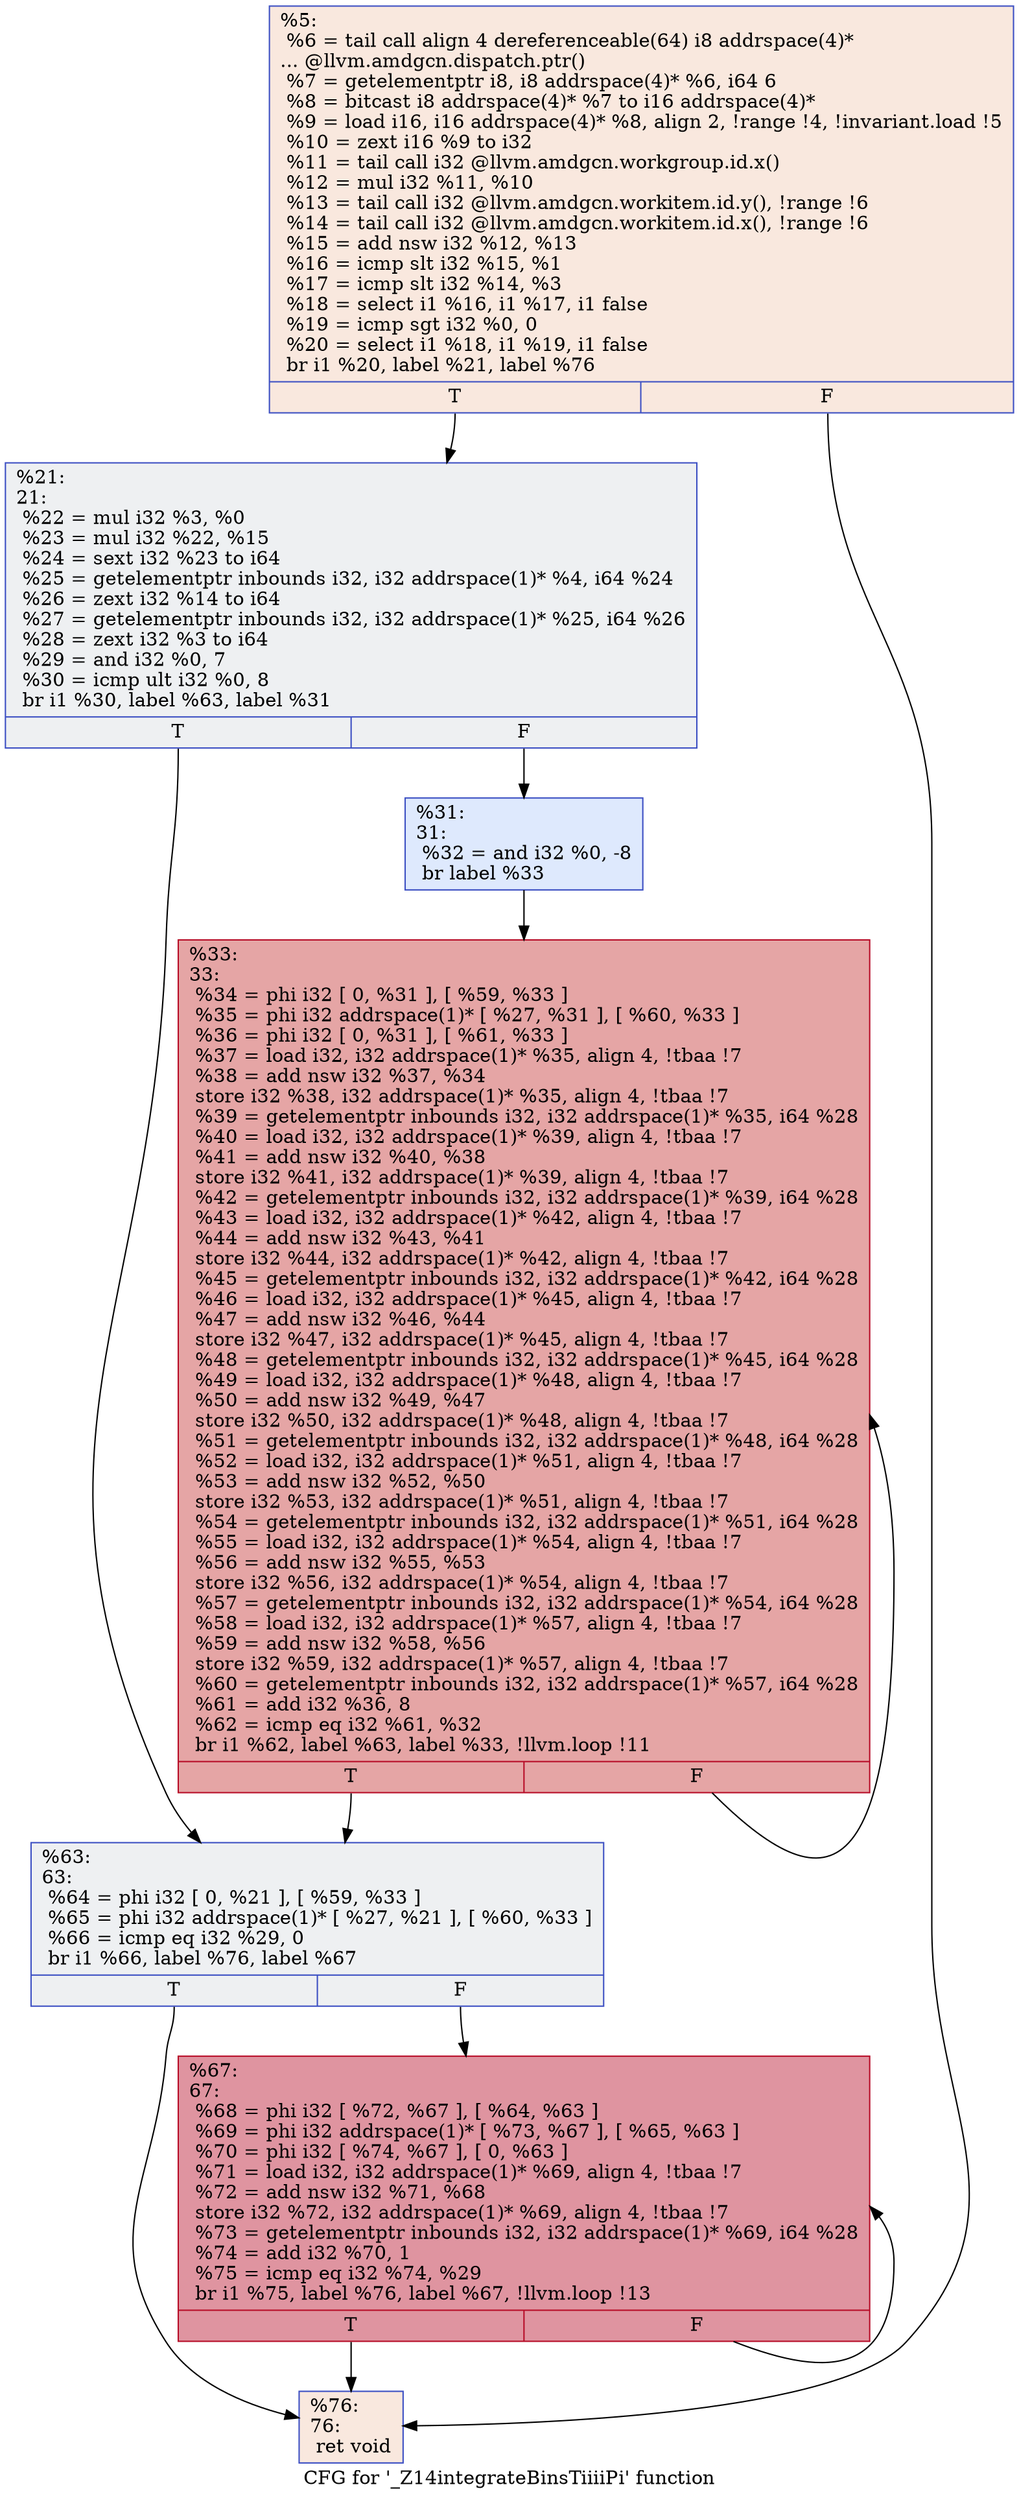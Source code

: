 digraph "CFG for '_Z14integrateBinsTiiiiPi' function" {
	label="CFG for '_Z14integrateBinsTiiiiPi' function";

	Node0x530cd10 [shape=record,color="#3d50c3ff", style=filled, fillcolor="#f2cab570",label="{%5:\l  %6 = tail call align 4 dereferenceable(64) i8 addrspace(4)*\l... @llvm.amdgcn.dispatch.ptr()\l  %7 = getelementptr i8, i8 addrspace(4)* %6, i64 6\l  %8 = bitcast i8 addrspace(4)* %7 to i16 addrspace(4)*\l  %9 = load i16, i16 addrspace(4)* %8, align 2, !range !4, !invariant.load !5\l  %10 = zext i16 %9 to i32\l  %11 = tail call i32 @llvm.amdgcn.workgroup.id.x()\l  %12 = mul i32 %11, %10\l  %13 = tail call i32 @llvm.amdgcn.workitem.id.y(), !range !6\l  %14 = tail call i32 @llvm.amdgcn.workitem.id.x(), !range !6\l  %15 = add nsw i32 %12, %13\l  %16 = icmp slt i32 %15, %1\l  %17 = icmp slt i32 %14, %3\l  %18 = select i1 %16, i1 %17, i1 false\l  %19 = icmp sgt i32 %0, 0\l  %20 = select i1 %18, i1 %19, i1 false\l  br i1 %20, label %21, label %76\l|{<s0>T|<s1>F}}"];
	Node0x530cd10:s0 -> Node0x530f6f0;
	Node0x530cd10:s1 -> Node0x530f780;
	Node0x530f6f0 [shape=record,color="#3d50c3ff", style=filled, fillcolor="#d9dce170",label="{%21:\l21:                                               \l  %22 = mul i32 %3, %0\l  %23 = mul i32 %22, %15\l  %24 = sext i32 %23 to i64\l  %25 = getelementptr inbounds i32, i32 addrspace(1)* %4, i64 %24\l  %26 = zext i32 %14 to i64\l  %27 = getelementptr inbounds i32, i32 addrspace(1)* %25, i64 %26\l  %28 = zext i32 %3 to i64\l  %29 = and i32 %0, 7\l  %30 = icmp ult i32 %0, 8\l  br i1 %30, label %63, label %31\l|{<s0>T|<s1>F}}"];
	Node0x530f6f0:s0 -> Node0x530fdf0;
	Node0x530f6f0:s1 -> Node0x530fe40;
	Node0x530fe40 [shape=record,color="#3d50c3ff", style=filled, fillcolor="#b5cdfa70",label="{%31:\l31:                                               \l  %32 = and i32 %0, -8\l  br label %33\l}"];
	Node0x530fe40 -> Node0x530f390;
	Node0x530f390 [shape=record,color="#b70d28ff", style=filled, fillcolor="#c5333470",label="{%33:\l33:                                               \l  %34 = phi i32 [ 0, %31 ], [ %59, %33 ]\l  %35 = phi i32 addrspace(1)* [ %27, %31 ], [ %60, %33 ]\l  %36 = phi i32 [ 0, %31 ], [ %61, %33 ]\l  %37 = load i32, i32 addrspace(1)* %35, align 4, !tbaa !7\l  %38 = add nsw i32 %37, %34\l  store i32 %38, i32 addrspace(1)* %35, align 4, !tbaa !7\l  %39 = getelementptr inbounds i32, i32 addrspace(1)* %35, i64 %28\l  %40 = load i32, i32 addrspace(1)* %39, align 4, !tbaa !7\l  %41 = add nsw i32 %40, %38\l  store i32 %41, i32 addrspace(1)* %39, align 4, !tbaa !7\l  %42 = getelementptr inbounds i32, i32 addrspace(1)* %39, i64 %28\l  %43 = load i32, i32 addrspace(1)* %42, align 4, !tbaa !7\l  %44 = add nsw i32 %43, %41\l  store i32 %44, i32 addrspace(1)* %42, align 4, !tbaa !7\l  %45 = getelementptr inbounds i32, i32 addrspace(1)* %42, i64 %28\l  %46 = load i32, i32 addrspace(1)* %45, align 4, !tbaa !7\l  %47 = add nsw i32 %46, %44\l  store i32 %47, i32 addrspace(1)* %45, align 4, !tbaa !7\l  %48 = getelementptr inbounds i32, i32 addrspace(1)* %45, i64 %28\l  %49 = load i32, i32 addrspace(1)* %48, align 4, !tbaa !7\l  %50 = add nsw i32 %49, %47\l  store i32 %50, i32 addrspace(1)* %48, align 4, !tbaa !7\l  %51 = getelementptr inbounds i32, i32 addrspace(1)* %48, i64 %28\l  %52 = load i32, i32 addrspace(1)* %51, align 4, !tbaa !7\l  %53 = add nsw i32 %52, %50\l  store i32 %53, i32 addrspace(1)* %51, align 4, !tbaa !7\l  %54 = getelementptr inbounds i32, i32 addrspace(1)* %51, i64 %28\l  %55 = load i32, i32 addrspace(1)* %54, align 4, !tbaa !7\l  %56 = add nsw i32 %55, %53\l  store i32 %56, i32 addrspace(1)* %54, align 4, !tbaa !7\l  %57 = getelementptr inbounds i32, i32 addrspace(1)* %54, i64 %28\l  %58 = load i32, i32 addrspace(1)* %57, align 4, !tbaa !7\l  %59 = add nsw i32 %58, %56\l  store i32 %59, i32 addrspace(1)* %57, align 4, !tbaa !7\l  %60 = getelementptr inbounds i32, i32 addrspace(1)* %57, i64 %28\l  %61 = add i32 %36, 8\l  %62 = icmp eq i32 %61, %32\l  br i1 %62, label %63, label %33, !llvm.loop !11\l|{<s0>T|<s1>F}}"];
	Node0x530f390:s0 -> Node0x530fdf0;
	Node0x530f390:s1 -> Node0x530f390;
	Node0x530fdf0 [shape=record,color="#3d50c3ff", style=filled, fillcolor="#d9dce170",label="{%63:\l63:                                               \l  %64 = phi i32 [ 0, %21 ], [ %59, %33 ]\l  %65 = phi i32 addrspace(1)* [ %27, %21 ], [ %60, %33 ]\l  %66 = icmp eq i32 %29, 0\l  br i1 %66, label %76, label %67\l|{<s0>T|<s1>F}}"];
	Node0x530fdf0:s0 -> Node0x530f780;
	Node0x530fdf0:s1 -> Node0x5310130;
	Node0x5310130 [shape=record,color="#b70d28ff", style=filled, fillcolor="#b70d2870",label="{%67:\l67:                                               \l  %68 = phi i32 [ %72, %67 ], [ %64, %63 ]\l  %69 = phi i32 addrspace(1)* [ %73, %67 ], [ %65, %63 ]\l  %70 = phi i32 [ %74, %67 ], [ 0, %63 ]\l  %71 = load i32, i32 addrspace(1)* %69, align 4, !tbaa !7\l  %72 = add nsw i32 %71, %68\l  store i32 %72, i32 addrspace(1)* %69, align 4, !tbaa !7\l  %73 = getelementptr inbounds i32, i32 addrspace(1)* %69, i64 %28\l  %74 = add i32 %70, 1\l  %75 = icmp eq i32 %74, %29\l  br i1 %75, label %76, label %67, !llvm.loop !13\l|{<s0>T|<s1>F}}"];
	Node0x5310130:s0 -> Node0x530f780;
	Node0x5310130:s1 -> Node0x5310130;
	Node0x530f780 [shape=record,color="#3d50c3ff", style=filled, fillcolor="#f2cab570",label="{%76:\l76:                                               \l  ret void\l}"];
}
